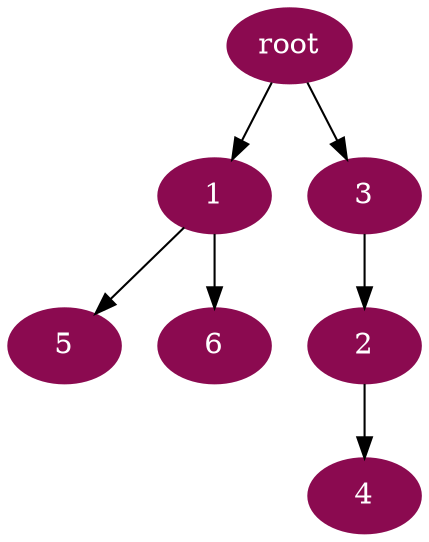 digraph G {
node [color=deeppink4, style=filled, fontcolor=white];
"root" -> 1;
3 -> 2;
"root" -> 3;
2 -> 4;
1 -> 5;
1 -> 6;
}
